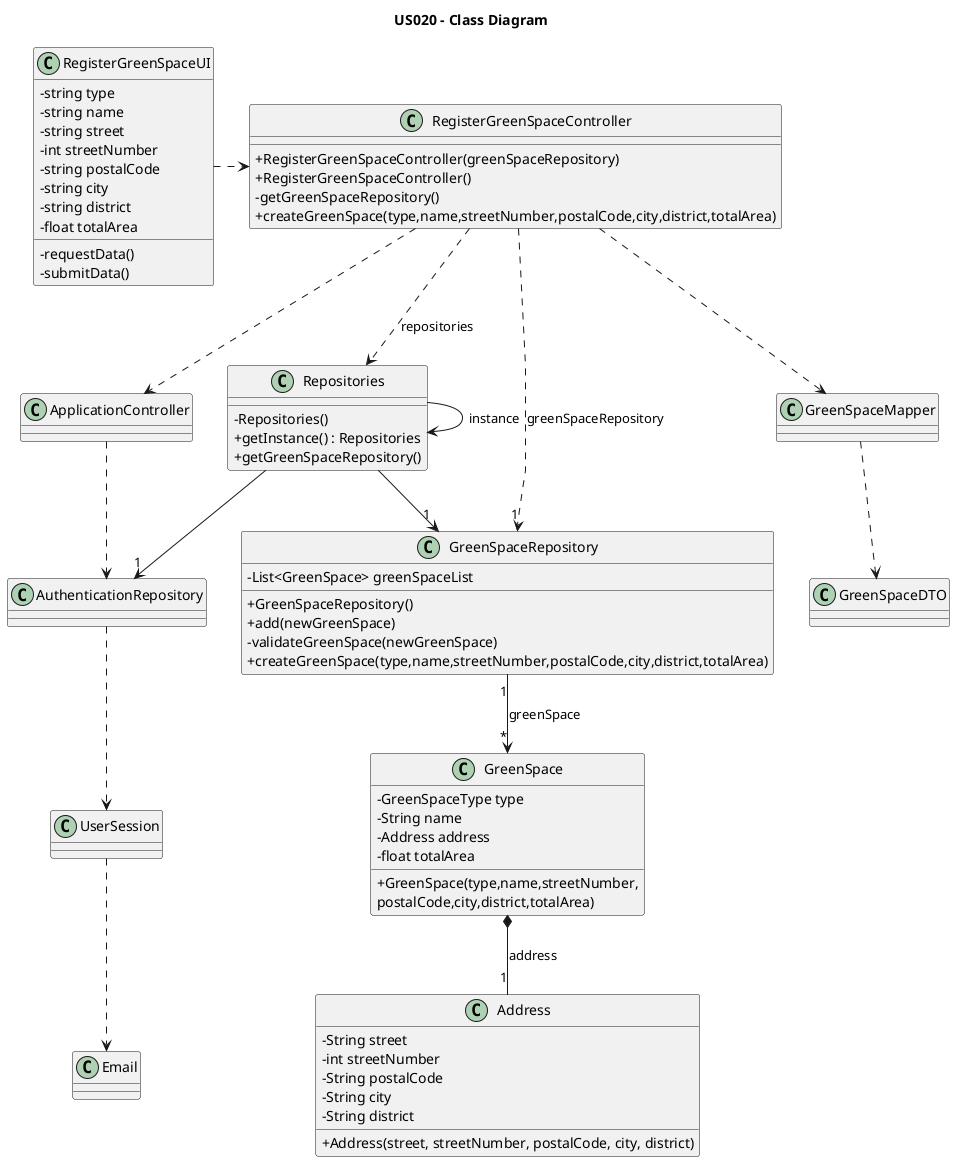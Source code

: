 @startuml
'skinparam monochrome true
skinparam packageStyle rectangle
skinparam shadowing false
skinparam linetype polyline
'skinparam linetype orto

skinparam classAttributeIconSize 0
title US020 - Class Diagram

class GreenSpace {
    - GreenSpaceType type
    - String name
    - Address address
    - float totalArea
    + GreenSpace(type,name,streetNumber,\npostalCode,city,district,totalArea)
}

class GreenSpaceRepository{
    - List<GreenSpace> greenSpaceList

    + GreenSpaceRepository()
    + add(newGreenSpace)
    - validateGreenSpace(newGreenSpace)
    + createGreenSpace(type,name,streetNumber,postalCode,city,district,totalArea)
}

class Repositories {
    - Repositories()
    + getInstance() : Repositories
    + getGreenSpaceRepository()
}

class RegisterGreenSpaceController {

    + RegisterGreenSpaceController(greenSpaceRepository)
    + RegisterGreenSpaceController()
    - getGreenSpaceRepository()
    + createGreenSpace(type,name,streetNumber,postalCode,city,district,totalArea)
}

class RegisterGreenSpaceUI {
    - string type
    - string name
    - string street
    - int streetNumber
    - string postalCode
    - string city
    - string district
    - float totalArea
    - requestData()
    - submitData()
}

class Address{
    - String street
    - int streetNumber
    - String postalCode
    - String city
    - String district
    + Address(street, streetNumber, postalCode, city, district)
}

class ApplicationController{

}

class UserSession{

}

class Email{

}

class GreenSpaceMapper{

}

class GreenSpaceDTO{

}

class AuthenticationRepository{

}

RegisterGreenSpaceUI .right.> RegisterGreenSpaceController
RegisterGreenSpaceController ..> "1" GreenSpaceRepository : greenSpaceRepository
GreenSpaceRepository "1"-down-> "*" GreenSpace : greenSpace
GreenSpace *--"1" Address : address
RegisterGreenSpaceController ..> Repositories : repositories
Repositories --> "1" GreenSpaceRepository
Repositories -> Repositories : instance
Repositories --> "1" AuthenticationRepository
RegisterGreenSpaceController ..> ApplicationController
ApplicationController ..> AuthenticationRepository
AuthenticationRepository ..> UserSession
UserSession ..> Email
RegisterGreenSpaceController ..> GreenSpaceMapper
GreenSpaceMapper ..> GreenSpaceDTO

@enduml